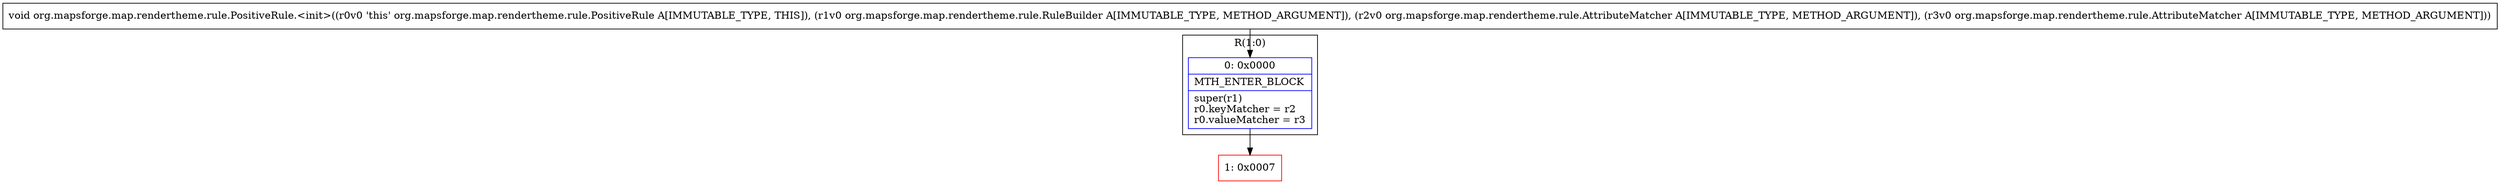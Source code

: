 digraph "CFG fororg.mapsforge.map.rendertheme.rule.PositiveRule.\<init\>(Lorg\/mapsforge\/map\/rendertheme\/rule\/RuleBuilder;Lorg\/mapsforge\/map\/rendertheme\/rule\/AttributeMatcher;Lorg\/mapsforge\/map\/rendertheme\/rule\/AttributeMatcher;)V" {
subgraph cluster_Region_219300849 {
label = "R(1:0)";
node [shape=record,color=blue];
Node_0 [shape=record,label="{0\:\ 0x0000|MTH_ENTER_BLOCK\l|super(r1)\lr0.keyMatcher = r2\lr0.valueMatcher = r3\l}"];
}
Node_1 [shape=record,color=red,label="{1\:\ 0x0007}"];
MethodNode[shape=record,label="{void org.mapsforge.map.rendertheme.rule.PositiveRule.\<init\>((r0v0 'this' org.mapsforge.map.rendertheme.rule.PositiveRule A[IMMUTABLE_TYPE, THIS]), (r1v0 org.mapsforge.map.rendertheme.rule.RuleBuilder A[IMMUTABLE_TYPE, METHOD_ARGUMENT]), (r2v0 org.mapsforge.map.rendertheme.rule.AttributeMatcher A[IMMUTABLE_TYPE, METHOD_ARGUMENT]), (r3v0 org.mapsforge.map.rendertheme.rule.AttributeMatcher A[IMMUTABLE_TYPE, METHOD_ARGUMENT])) }"];
MethodNode -> Node_0;
Node_0 -> Node_1;
}

